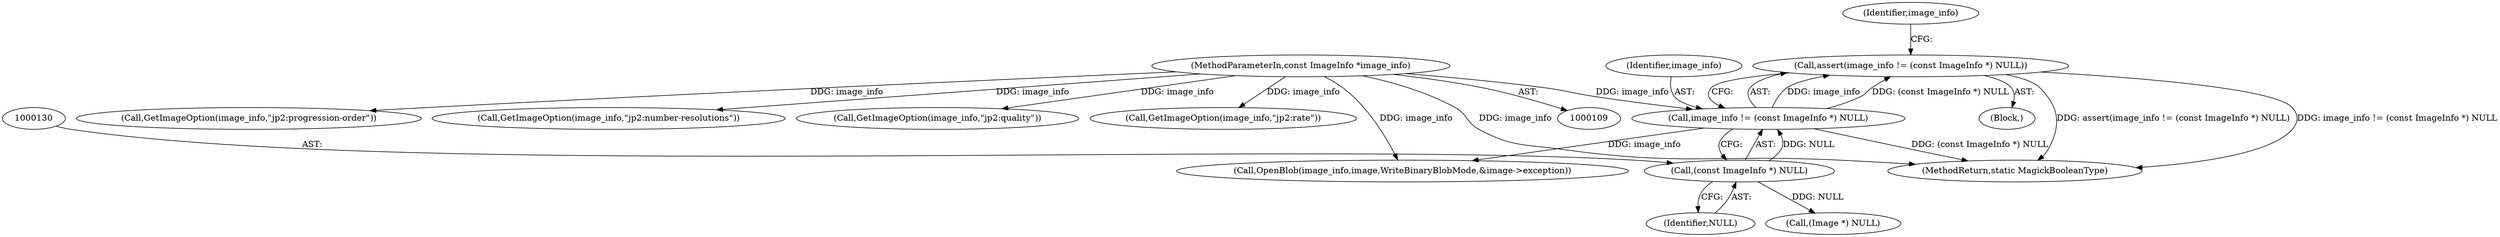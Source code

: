 digraph "0_ImageMagick_3d5ac8c20846871f1eb3068b65f93da7cd33bfd0_0@API" {
"1000126" [label="(Call,assert(image_info != (const ImageInfo *) NULL))"];
"1000127" [label="(Call,image_info != (const ImageInfo *) NULL)"];
"1000110" [label="(MethodParameterIn,const ImageInfo *image_info)"];
"1000129" [label="(Call,(const ImageInfo *) NULL)"];
"1000131" [label="(Identifier,NULL)"];
"1000135" [label="(Identifier,image_info)"];
"1000442" [label="(Call,GetImageOption(image_info,\"jp2:progression-order\"))"];
"1000112" [label="(Block,)"];
"1000129" [label="(Call,(const ImageInfo *) NULL)"];
"1000110" [label="(MethodParameterIn,const ImageInfo *image_info)"];
"1000225" [label="(Call,GetImageOption(image_info,\"jp2:number-resolutions\"))"];
"1000126" [label="(Call,assert(image_info != (const ImageInfo *) NULL))"];
"1000371" [label="(Call,GetImageOption(image_info,\"jp2:quality\"))"];
"1000509" [label="(Call,GetImageOption(image_info,\"jp2:rate\"))"];
"1000167" [label="(Call,OpenBlob(image_info,image,WriteBinaryBlobMode,&image->exception))"];
"1000127" [label="(Call,image_info != (const ImageInfo *) NULL)"];
"1000128" [label="(Identifier,image_info)"];
"1001297" [label="(MethodReturn,static MagickBooleanType)"];
"1000141" [label="(Call,(Image *) NULL)"];
"1000126" -> "1000112"  [label="AST: "];
"1000126" -> "1000127"  [label="CFG: "];
"1000127" -> "1000126"  [label="AST: "];
"1000135" -> "1000126"  [label="CFG: "];
"1000126" -> "1001297"  [label="DDG: assert(image_info != (const ImageInfo *) NULL)"];
"1000126" -> "1001297"  [label="DDG: image_info != (const ImageInfo *) NULL"];
"1000127" -> "1000126"  [label="DDG: image_info"];
"1000127" -> "1000126"  [label="DDG: (const ImageInfo *) NULL"];
"1000127" -> "1000129"  [label="CFG: "];
"1000128" -> "1000127"  [label="AST: "];
"1000129" -> "1000127"  [label="AST: "];
"1000127" -> "1001297"  [label="DDG: (const ImageInfo *) NULL"];
"1000110" -> "1000127"  [label="DDG: image_info"];
"1000129" -> "1000127"  [label="DDG: NULL"];
"1000127" -> "1000167"  [label="DDG: image_info"];
"1000110" -> "1000109"  [label="AST: "];
"1000110" -> "1001297"  [label="DDG: image_info"];
"1000110" -> "1000167"  [label="DDG: image_info"];
"1000110" -> "1000225"  [label="DDG: image_info"];
"1000110" -> "1000371"  [label="DDG: image_info"];
"1000110" -> "1000442"  [label="DDG: image_info"];
"1000110" -> "1000509"  [label="DDG: image_info"];
"1000129" -> "1000131"  [label="CFG: "];
"1000130" -> "1000129"  [label="AST: "];
"1000131" -> "1000129"  [label="AST: "];
"1000129" -> "1000141"  [label="DDG: NULL"];
}
